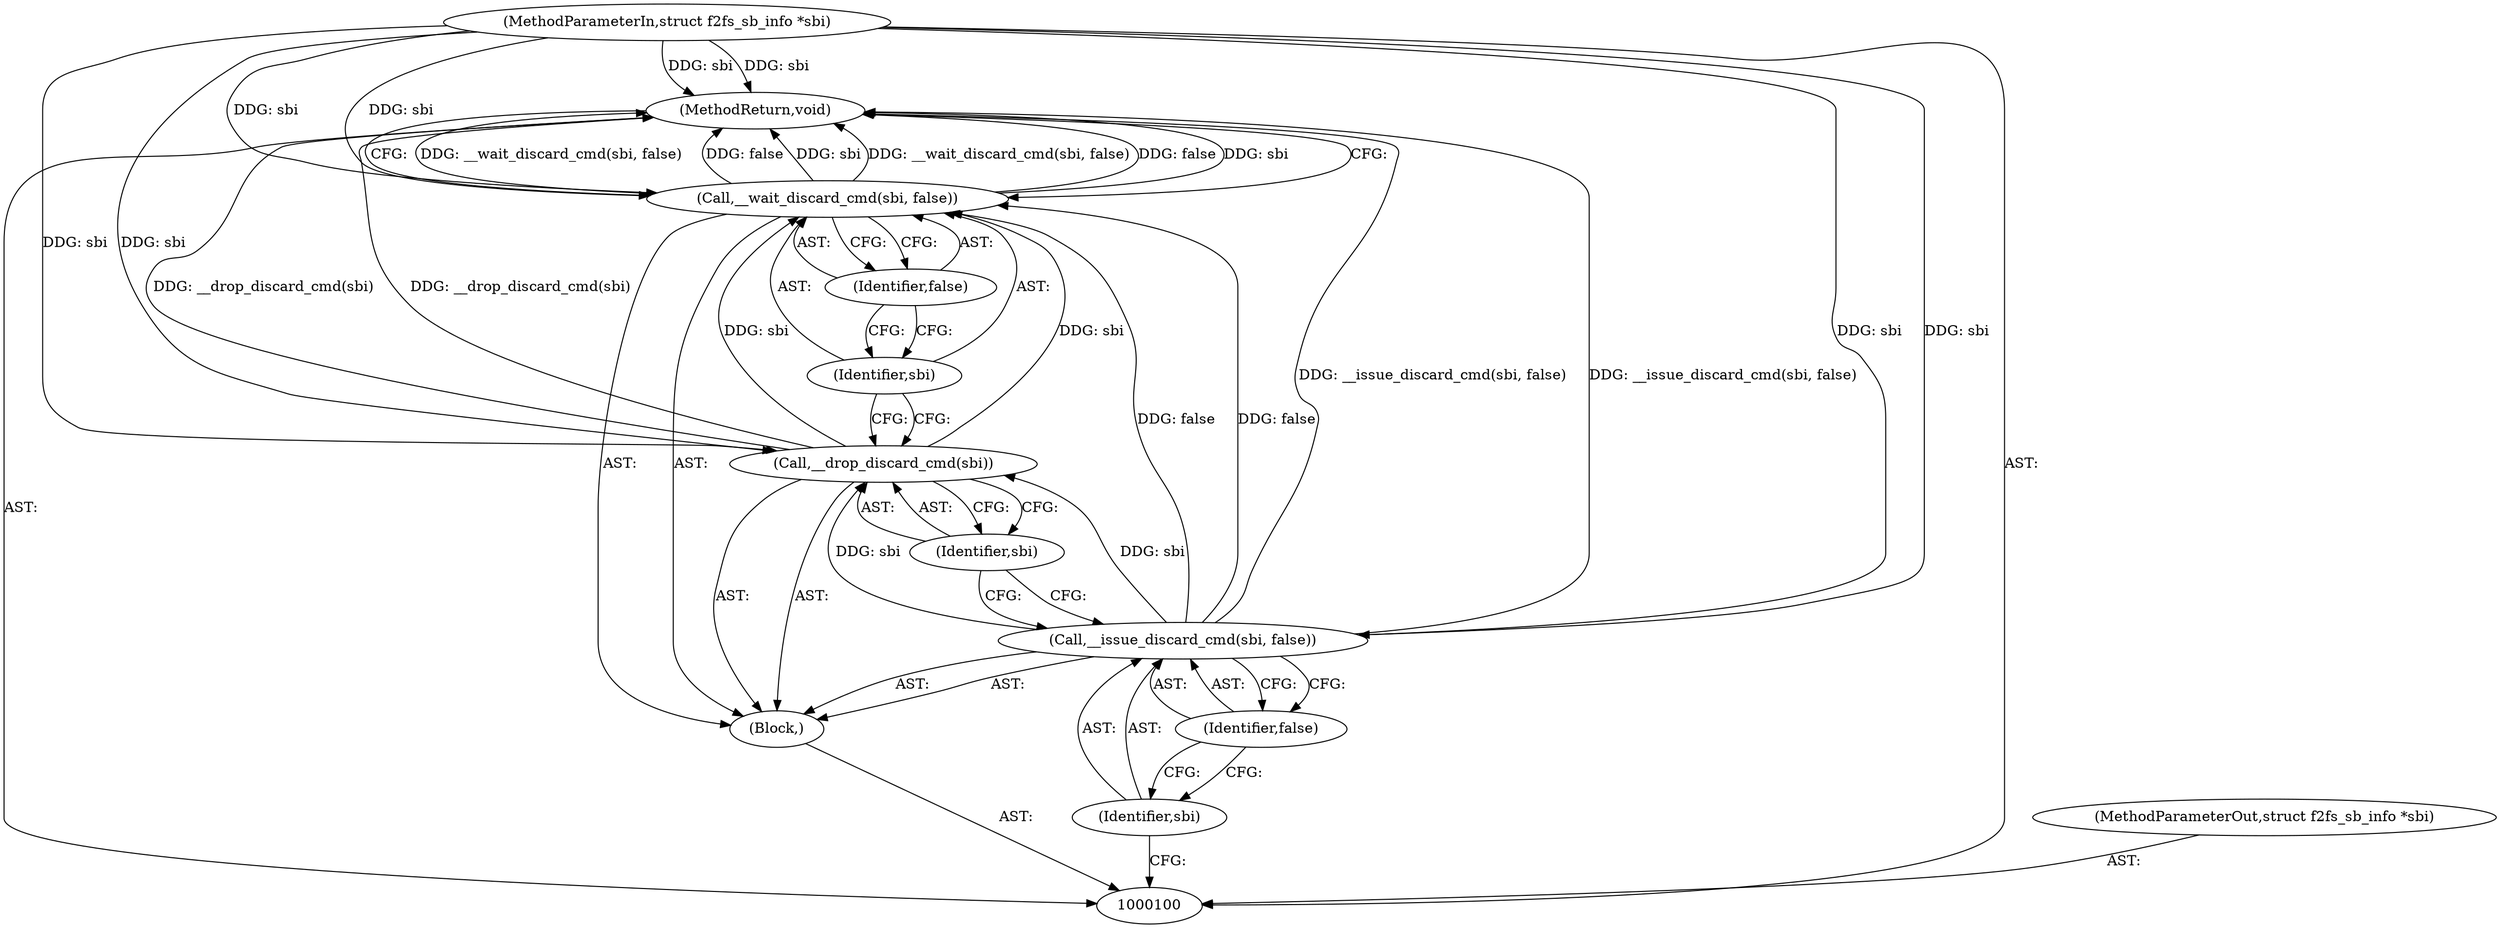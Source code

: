 digraph "1_linux_638164a2718f337ea224b747cf5977ef143166a4_0" {
"1000111" [label="(MethodReturn,void)"];
"1000101" [label="(MethodParameterIn,struct f2fs_sb_info *sbi)"];
"1000130" [label="(MethodParameterOut,struct f2fs_sb_info *sbi)"];
"1000102" [label="(Block,)"];
"1000103" [label="(Call,__issue_discard_cmd(sbi, false))"];
"1000104" [label="(Identifier,sbi)"];
"1000105" [label="(Identifier,false)"];
"1000106" [label="(Call,__drop_discard_cmd(sbi))"];
"1000107" [label="(Identifier,sbi)"];
"1000108" [label="(Call,__wait_discard_cmd(sbi, false))"];
"1000109" [label="(Identifier,sbi)"];
"1000110" [label="(Identifier,false)"];
"1000111" -> "1000100"  [label="AST: "];
"1000111" -> "1000108"  [label="CFG: "];
"1000108" -> "1000111"  [label="DDG: __wait_discard_cmd(sbi, false)"];
"1000108" -> "1000111"  [label="DDG: false"];
"1000108" -> "1000111"  [label="DDG: sbi"];
"1000103" -> "1000111"  [label="DDG: __issue_discard_cmd(sbi, false)"];
"1000101" -> "1000111"  [label="DDG: sbi"];
"1000106" -> "1000111"  [label="DDG: __drop_discard_cmd(sbi)"];
"1000101" -> "1000100"  [label="AST: "];
"1000101" -> "1000111"  [label="DDG: sbi"];
"1000101" -> "1000103"  [label="DDG: sbi"];
"1000101" -> "1000106"  [label="DDG: sbi"];
"1000101" -> "1000108"  [label="DDG: sbi"];
"1000130" -> "1000100"  [label="AST: "];
"1000102" -> "1000100"  [label="AST: "];
"1000103" -> "1000102"  [label="AST: "];
"1000106" -> "1000102"  [label="AST: "];
"1000108" -> "1000102"  [label="AST: "];
"1000103" -> "1000102"  [label="AST: "];
"1000103" -> "1000105"  [label="CFG: "];
"1000104" -> "1000103"  [label="AST: "];
"1000105" -> "1000103"  [label="AST: "];
"1000107" -> "1000103"  [label="CFG: "];
"1000103" -> "1000111"  [label="DDG: __issue_discard_cmd(sbi, false)"];
"1000101" -> "1000103"  [label="DDG: sbi"];
"1000103" -> "1000106"  [label="DDG: sbi"];
"1000103" -> "1000108"  [label="DDG: false"];
"1000104" -> "1000103"  [label="AST: "];
"1000104" -> "1000100"  [label="CFG: "];
"1000105" -> "1000104"  [label="CFG: "];
"1000105" -> "1000103"  [label="AST: "];
"1000105" -> "1000104"  [label="CFG: "];
"1000103" -> "1000105"  [label="CFG: "];
"1000106" -> "1000102"  [label="AST: "];
"1000106" -> "1000107"  [label="CFG: "];
"1000107" -> "1000106"  [label="AST: "];
"1000109" -> "1000106"  [label="CFG: "];
"1000106" -> "1000111"  [label="DDG: __drop_discard_cmd(sbi)"];
"1000103" -> "1000106"  [label="DDG: sbi"];
"1000101" -> "1000106"  [label="DDG: sbi"];
"1000106" -> "1000108"  [label="DDG: sbi"];
"1000107" -> "1000106"  [label="AST: "];
"1000107" -> "1000103"  [label="CFG: "];
"1000106" -> "1000107"  [label="CFG: "];
"1000108" -> "1000102"  [label="AST: "];
"1000108" -> "1000110"  [label="CFG: "];
"1000109" -> "1000108"  [label="AST: "];
"1000110" -> "1000108"  [label="AST: "];
"1000111" -> "1000108"  [label="CFG: "];
"1000108" -> "1000111"  [label="DDG: __wait_discard_cmd(sbi, false)"];
"1000108" -> "1000111"  [label="DDG: false"];
"1000108" -> "1000111"  [label="DDG: sbi"];
"1000106" -> "1000108"  [label="DDG: sbi"];
"1000101" -> "1000108"  [label="DDG: sbi"];
"1000103" -> "1000108"  [label="DDG: false"];
"1000109" -> "1000108"  [label="AST: "];
"1000109" -> "1000106"  [label="CFG: "];
"1000110" -> "1000109"  [label="CFG: "];
"1000110" -> "1000108"  [label="AST: "];
"1000110" -> "1000109"  [label="CFG: "];
"1000108" -> "1000110"  [label="CFG: "];
}
